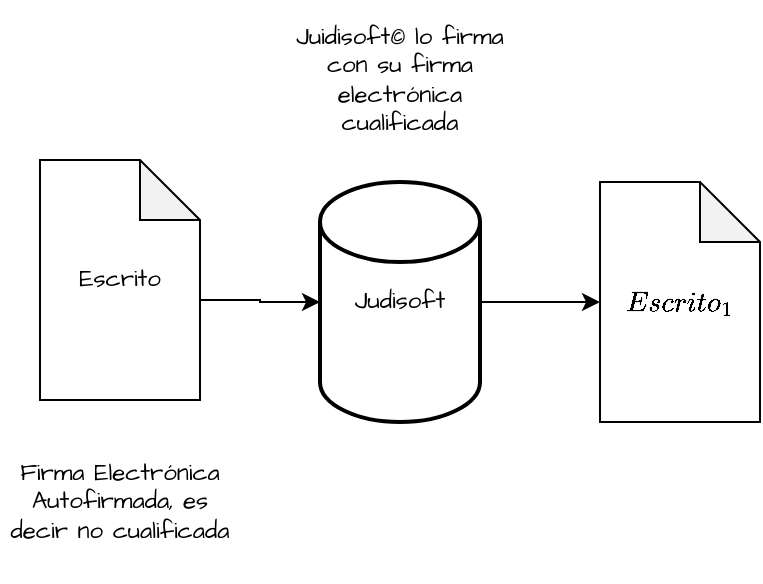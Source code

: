 <mxfile version="22.0.8" type="github">
  <diagram name="Page-1" id="501Ff_eeZb3qefrGNSia">
    <mxGraphModel dx="989" dy="521" grid="1" gridSize="10" guides="1" tooltips="1" connect="1" arrows="1" fold="1" page="1" pageScale="1" pageWidth="850" pageHeight="1100" math="0" shadow="0">
      <root>
        <mxCell id="0" />
        <mxCell id="1" parent="0" />
        <mxCell id="NIeM4xV6TDkffvJQjB37-1" value="&lt;font face=&quot;Architect&#39;s Daughter&quot; data-font-src=&quot;https://fonts.googleapis.com/css?family=Architect&#39;s+Daughter&quot;&gt;Firma Electrónica Autofirmada, es decir no cualificada&lt;/font&gt;" style="text;html=1;strokeColor=none;fillColor=none;align=center;verticalAlign=middle;whiteSpace=wrap;rounded=0;fontFamily=Architects Daughter;fontSource=https%3A%2F%2Ffonts.googleapis.com%2Fcss%3Ffamily%3DArchitects%2BDaughter;" vertex="1" parent="1">
          <mxGeometry x="180" y="331" width="120" height="80" as="geometry" />
        </mxCell>
        <mxCell id="NIeM4xV6TDkffvJQjB37-2" value="Escrito" style="shape=note;whiteSpace=wrap;html=1;backgroundOutline=1;darkOpacity=0.05;fontFamily=Architects Daughter;fontSource=https%3A%2F%2Ffonts.googleapis.com%2Fcss%3Ffamily%3DArchitects%2BDaughter;" vertex="1" parent="1">
          <mxGeometry x="200" y="200" width="80" height="120" as="geometry" />
        </mxCell>
        <mxCell id="NIeM4xV6TDkffvJQjB37-9" style="edgeStyle=orthogonalEdgeStyle;rounded=0;orthogonalLoop=1;jettySize=auto;html=1;exitX=1;exitY=0.5;exitDx=0;exitDy=0;exitPerimeter=0;" edge="1" parent="1" source="NIeM4xV6TDkffvJQjB37-5" target="NIeM4xV6TDkffvJQjB37-8">
          <mxGeometry relative="1" as="geometry" />
        </mxCell>
        <mxCell id="NIeM4xV6TDkffvJQjB37-5" value="Judisoft" style="strokeWidth=2;html=1;shape=mxgraph.flowchart.database;whiteSpace=wrap;fontFamily=Architects Daughter;fontSource=https%3A%2F%2Ffonts.googleapis.com%2Fcss%3Ffamily%3DArchitects%2BDaughter;" vertex="1" parent="1">
          <mxGeometry x="340" y="211" width="80" height="120" as="geometry" />
        </mxCell>
        <mxCell id="NIeM4xV6TDkffvJQjB37-7" value="&lt;font face=&quot;Architect&#39;s Daughter&quot;&gt;Juidisoft© lo firma con su firma electrónica cualificada&lt;br&gt;&lt;/font&gt;" style="text;html=1;strokeColor=none;fillColor=none;align=center;verticalAlign=middle;whiteSpace=wrap;rounded=0;fontFamily=Architects Daughter;fontSource=https%3A%2F%2Ffonts.googleapis.com%2Fcss%3Ffamily%3DArchitects%2BDaughter;" vertex="1" parent="1">
          <mxGeometry x="320" y="120" width="120" height="80" as="geometry" />
        </mxCell>
        <mxCell id="NIeM4xV6TDkffvJQjB37-8" value="$$Escrito_1$$" style="shape=note;whiteSpace=wrap;html=1;backgroundOutline=1;darkOpacity=0.05;" vertex="1" parent="1">
          <mxGeometry x="480" y="211" width="80" height="120" as="geometry" />
        </mxCell>
        <mxCell id="NIeM4xV6TDkffvJQjB37-10" style="edgeStyle=orthogonalEdgeStyle;rounded=0;orthogonalLoop=1;jettySize=auto;html=1;exitX=0;exitY=0;exitDx=80;exitDy=70;exitPerimeter=0;entryX=0;entryY=0.5;entryDx=0;entryDy=0;entryPerimeter=0;" edge="1" parent="1" source="NIeM4xV6TDkffvJQjB37-2" target="NIeM4xV6TDkffvJQjB37-5">
          <mxGeometry relative="1" as="geometry" />
        </mxCell>
      </root>
    </mxGraphModel>
  </diagram>
</mxfile>
